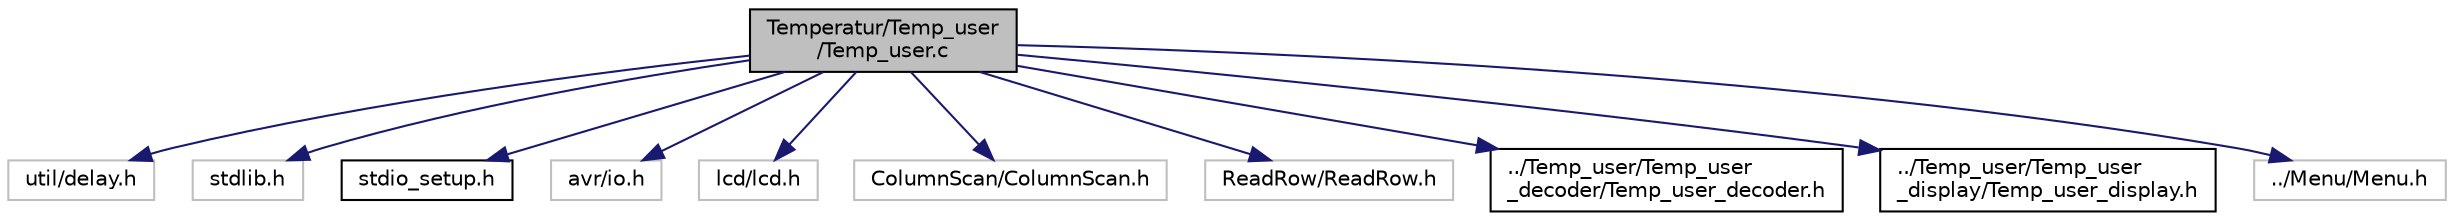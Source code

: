digraph "Temperatur/Temp_user/Temp_user.c"
{
 // LATEX_PDF_SIZE
  edge [fontname="Helvetica",fontsize="10",labelfontname="Helvetica",labelfontsize="10"];
  node [fontname="Helvetica",fontsize="10",shape=record];
  Node0 [label="Temperatur/Temp_user\l/Temp_user.c",height=0.2,width=0.4,color="black", fillcolor="grey75", style="filled", fontcolor="black",tooltip=" "];
  Node0 -> Node1 [color="midnightblue",fontsize="10",style="solid",fontname="Helvetica"];
  Node1 [label="util/delay.h",height=0.2,width=0.4,color="grey75", fillcolor="white", style="filled",tooltip=" "];
  Node0 -> Node2 [color="midnightblue",fontsize="10",style="solid",fontname="Helvetica"];
  Node2 [label="stdlib.h",height=0.2,width=0.4,color="grey75", fillcolor="white", style="filled",tooltip=" "];
  Node0 -> Node3 [color="midnightblue",fontsize="10",style="solid",fontname="Helvetica"];
  Node3 [label="stdio_setup.h",height=0.2,width=0.4,color="black", fillcolor="white", style="filled",URL="$stdio__setup_8h.html",tooltip=" "];
  Node0 -> Node4 [color="midnightblue",fontsize="10",style="solid",fontname="Helvetica"];
  Node4 [label="avr/io.h",height=0.2,width=0.4,color="grey75", fillcolor="white", style="filled",tooltip=" "];
  Node0 -> Node5 [color="midnightblue",fontsize="10",style="solid",fontname="Helvetica"];
  Node5 [label="lcd/lcd.h",height=0.2,width=0.4,color="grey75", fillcolor="white", style="filled",tooltip=" "];
  Node0 -> Node6 [color="midnightblue",fontsize="10",style="solid",fontname="Helvetica"];
  Node6 [label="ColumnScan/ColumnScan.h",height=0.2,width=0.4,color="grey75", fillcolor="white", style="filled",tooltip=" "];
  Node0 -> Node7 [color="midnightblue",fontsize="10",style="solid",fontname="Helvetica"];
  Node7 [label="ReadRow/ReadRow.h",height=0.2,width=0.4,color="grey75", fillcolor="white", style="filled",tooltip=" "];
  Node0 -> Node8 [color="midnightblue",fontsize="10",style="solid",fontname="Helvetica"];
  Node8 [label="../Temp_user/Temp_user\l_decoder/Temp_user_decoder.h",height=0.2,width=0.4,color="black", fillcolor="white", style="filled",URL="$_temp__user__decoder_8h.html",tooltip=" "];
  Node0 -> Node9 [color="midnightblue",fontsize="10",style="solid",fontname="Helvetica"];
  Node9 [label="../Temp_user/Temp_user\l_display/Temp_user_display.h",height=0.2,width=0.4,color="black", fillcolor="white", style="filled",URL="$_temp__user__display_8h.html",tooltip=" "];
  Node0 -> Node10 [color="midnightblue",fontsize="10",style="solid",fontname="Helvetica"];
  Node10 [label="../Menu/Menu.h",height=0.2,width=0.4,color="grey75", fillcolor="white", style="filled",tooltip=" "];
}
